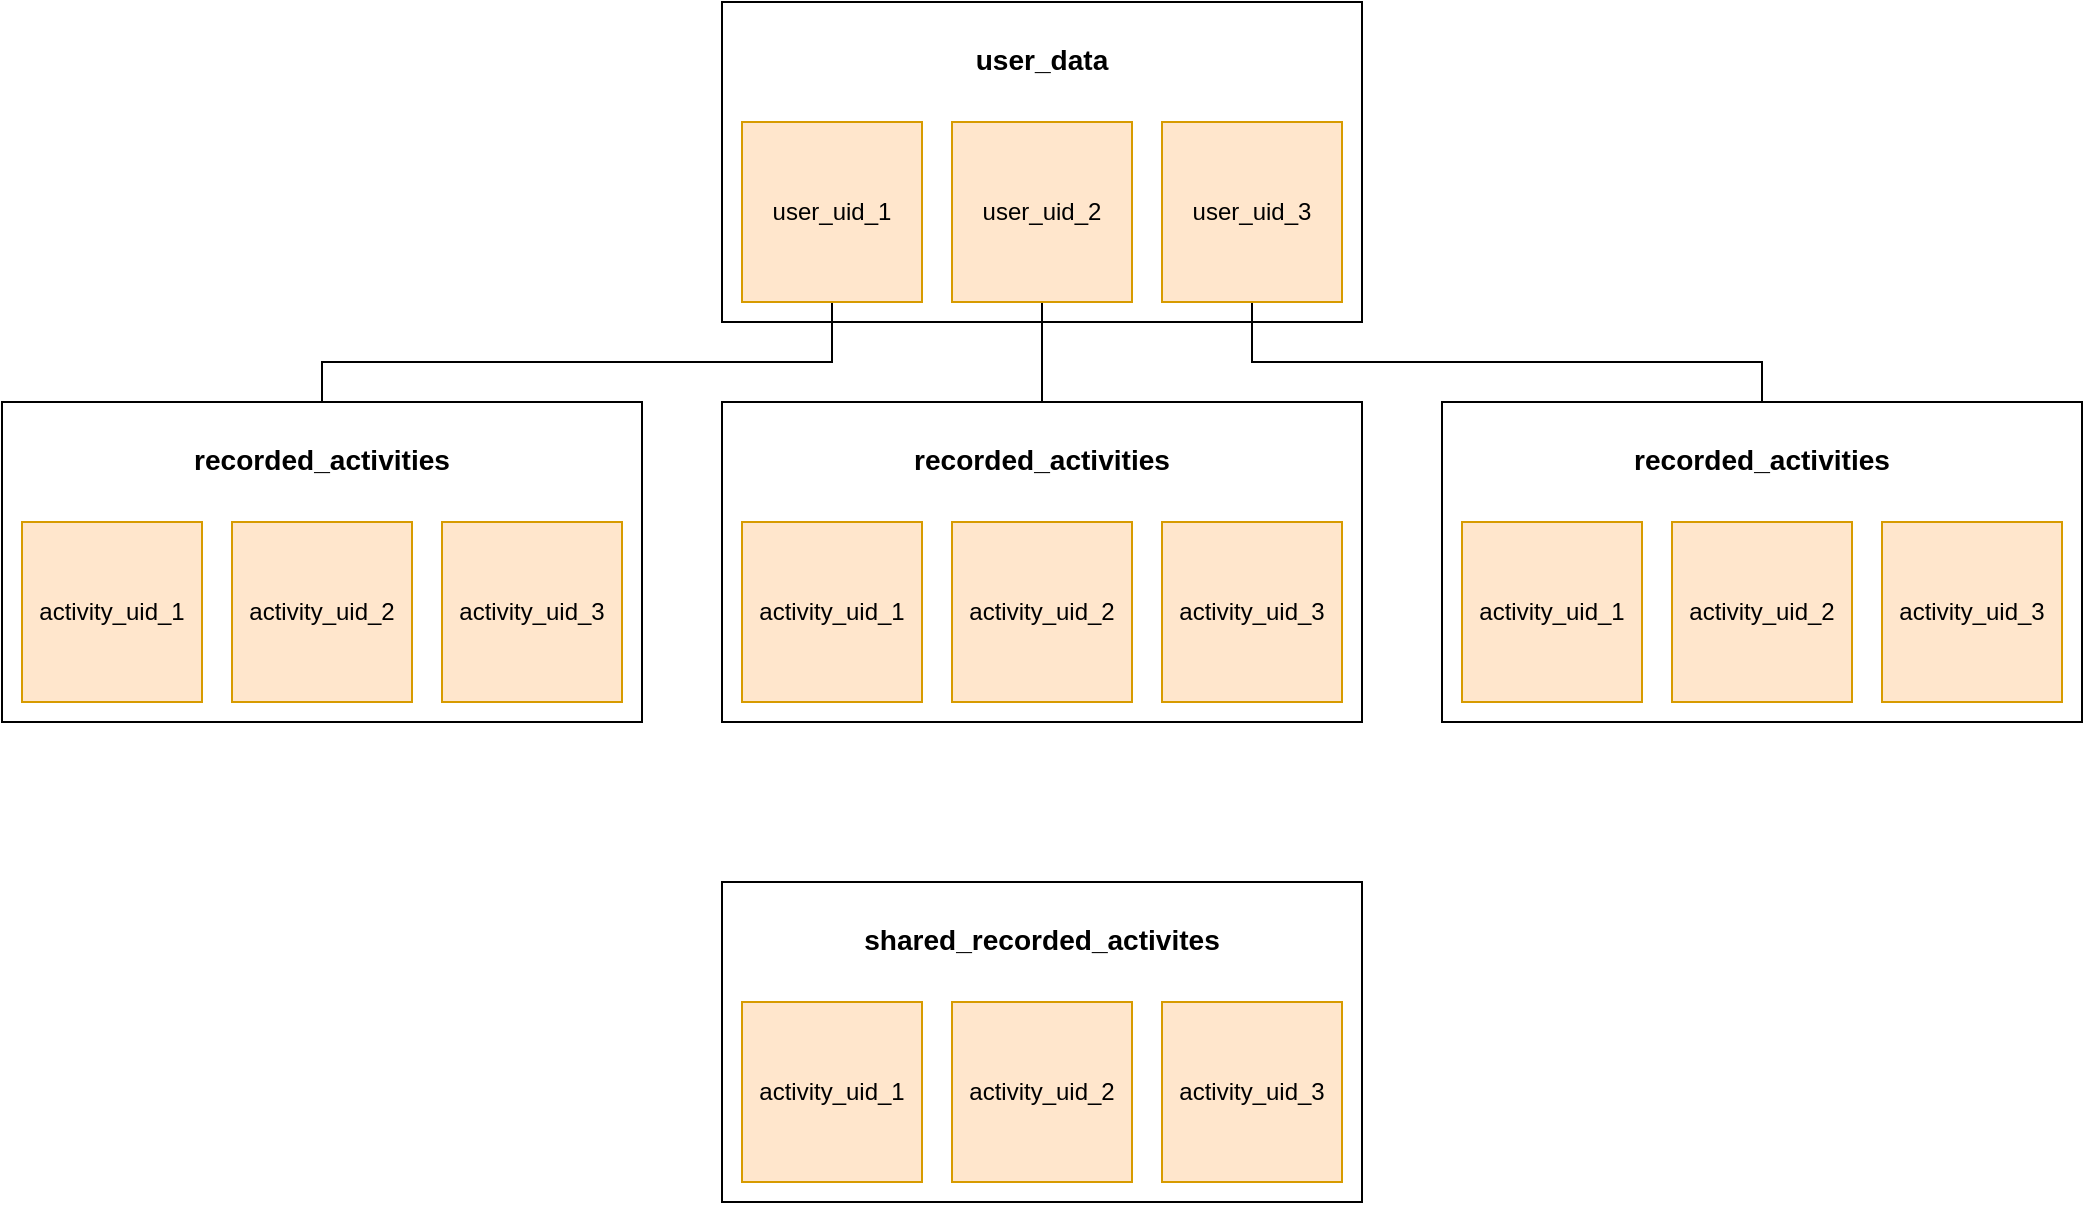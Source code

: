 <mxfile version="21.6.6" type="device">
  <diagram name="Page-1" id="19d8dcba-68ad-dc05-1034-9cf7b2a963f6">
    <mxGraphModel dx="1468" dy="978" grid="1" gridSize="10" guides="1" tooltips="1" connect="1" arrows="1" fold="1" page="1" pageScale="1" pageWidth="1100" pageHeight="850" background="none" math="0" shadow="0">
      <root>
        <mxCell id="0" />
        <mxCell id="1" parent="0" />
        <mxCell id="hw1JPf4YJ8zt00UGx7W_-4" value="&lt;p style=&quot;line-height: 100%;&quot;&gt;&lt;/p&gt;&lt;h3&gt;user_data&lt;/h3&gt;&lt;p&gt;&lt;/p&gt;" style="rounded=0;whiteSpace=wrap;html=1;fontStyle=0;align=center;labelPosition=center;verticalLabelPosition=middle;verticalAlign=top;" vertex="1" parent="1">
          <mxGeometry x="380" y="80" width="320" height="160" as="geometry" />
        </mxCell>
        <mxCell id="hw1JPf4YJ8zt00UGx7W_-59" style="edgeStyle=orthogonalEdgeStyle;rounded=0;orthogonalLoop=1;jettySize=auto;html=1;endArrow=none;endFill=0;" edge="1" parent="1" source="hw1JPf4YJ8zt00UGx7W_-2" target="hw1JPf4YJ8zt00UGx7W_-38">
          <mxGeometry relative="1" as="geometry">
            <Array as="points">
              <mxPoint x="435" y="260" />
              <mxPoint x="180" y="260" />
            </Array>
          </mxGeometry>
        </mxCell>
        <mxCell id="hw1JPf4YJ8zt00UGx7W_-2" value="user_uid_1" style="whiteSpace=wrap;html=1;aspect=fixed;labelBackgroundColor=none;labelBorderColor=none;fillColor=#ffe6cc;strokeColor=#d79b00;" vertex="1" parent="1">
          <mxGeometry x="390" y="140" width="90" height="90" as="geometry" />
        </mxCell>
        <mxCell id="hw1JPf4YJ8zt00UGx7W_-63" style="edgeStyle=orthogonalEdgeStyle;rounded=0;orthogonalLoop=1;jettySize=auto;html=1;endArrow=none;endFill=0;" edge="1" parent="1" source="hw1JPf4YJ8zt00UGx7W_-5" target="hw1JPf4YJ8zt00UGx7W_-50">
          <mxGeometry relative="1" as="geometry" />
        </mxCell>
        <mxCell id="hw1JPf4YJ8zt00UGx7W_-5" value="user_uid_2" style="whiteSpace=wrap;html=1;aspect=fixed;labelBackgroundColor=none;labelBorderColor=none;fillColor=#ffe6cc;strokeColor=#d79b00;" vertex="1" parent="1">
          <mxGeometry x="495" y="140" width="90" height="90" as="geometry" />
        </mxCell>
        <mxCell id="hw1JPf4YJ8zt00UGx7W_-64" style="edgeStyle=orthogonalEdgeStyle;rounded=0;orthogonalLoop=1;jettySize=auto;html=1;endArrow=none;endFill=0;" edge="1" parent="1" source="hw1JPf4YJ8zt00UGx7W_-6" target="hw1JPf4YJ8zt00UGx7W_-54">
          <mxGeometry relative="1" as="geometry">
            <Array as="points">
              <mxPoint x="645" y="260" />
              <mxPoint x="900" y="260" />
            </Array>
          </mxGeometry>
        </mxCell>
        <mxCell id="hw1JPf4YJ8zt00UGx7W_-6" value="user_uid_3" style="whiteSpace=wrap;html=1;aspect=fixed;labelBackgroundColor=none;labelBorderColor=none;fillColor=#ffe6cc;strokeColor=#d79b00;" vertex="1" parent="1">
          <mxGeometry x="600" y="140" width="90" height="90" as="geometry" />
        </mxCell>
        <mxCell id="hw1JPf4YJ8zt00UGx7W_-38" value="&lt;p style=&quot;line-height: 100%;&quot;&gt;&lt;/p&gt;&lt;h3&gt;recorded_activities&lt;/h3&gt;&lt;p&gt;&lt;/p&gt;" style="rounded=0;whiteSpace=wrap;html=1;fontStyle=0;align=center;labelPosition=center;verticalLabelPosition=middle;verticalAlign=top;" vertex="1" parent="1">
          <mxGeometry x="20" y="280" width="320" height="160" as="geometry" />
        </mxCell>
        <mxCell id="hw1JPf4YJ8zt00UGx7W_-39" value="activity_uid_1" style="whiteSpace=wrap;html=1;aspect=fixed;labelBackgroundColor=none;labelBorderColor=none;fillColor=#ffe6cc;strokeColor=#d79b00;" vertex="1" parent="1">
          <mxGeometry x="30" y="340" width="90" height="90" as="geometry" />
        </mxCell>
        <mxCell id="hw1JPf4YJ8zt00UGx7W_-40" value="activity_uid_2" style="whiteSpace=wrap;html=1;aspect=fixed;labelBackgroundColor=none;labelBorderColor=none;fillColor=#ffe6cc;strokeColor=#d79b00;" vertex="1" parent="1">
          <mxGeometry x="135" y="340" width="90" height="90" as="geometry" />
        </mxCell>
        <mxCell id="hw1JPf4YJ8zt00UGx7W_-41" value="activity_uid_3" style="whiteSpace=wrap;html=1;aspect=fixed;labelBackgroundColor=none;labelBorderColor=none;fillColor=#ffe6cc;strokeColor=#d79b00;" vertex="1" parent="1">
          <mxGeometry x="240" y="340" width="90" height="90" as="geometry" />
        </mxCell>
        <mxCell id="hw1JPf4YJ8zt00UGx7W_-50" value="&lt;p style=&quot;line-height: 100%;&quot;&gt;&lt;/p&gt;&lt;h3&gt;recorded_activities&lt;/h3&gt;&lt;p&gt;&lt;/p&gt;" style="rounded=0;whiteSpace=wrap;html=1;fontStyle=0;align=center;labelPosition=center;verticalLabelPosition=middle;verticalAlign=top;" vertex="1" parent="1">
          <mxGeometry x="380" y="280" width="320" height="160" as="geometry" />
        </mxCell>
        <mxCell id="hw1JPf4YJ8zt00UGx7W_-51" value="activity_uid_1" style="whiteSpace=wrap;html=1;aspect=fixed;labelBackgroundColor=none;labelBorderColor=none;fillColor=#ffe6cc;strokeColor=#d79b00;" vertex="1" parent="1">
          <mxGeometry x="390" y="340" width="90" height="90" as="geometry" />
        </mxCell>
        <mxCell id="hw1JPf4YJ8zt00UGx7W_-52" value="activity_uid_2" style="whiteSpace=wrap;html=1;aspect=fixed;labelBackgroundColor=none;labelBorderColor=none;fillColor=#ffe6cc;strokeColor=#d79b00;" vertex="1" parent="1">
          <mxGeometry x="495" y="340" width="90" height="90" as="geometry" />
        </mxCell>
        <mxCell id="hw1JPf4YJ8zt00UGx7W_-53" value="activity_uid_3" style="whiteSpace=wrap;html=1;aspect=fixed;labelBackgroundColor=none;labelBorderColor=none;fillColor=#ffe6cc;strokeColor=#d79b00;" vertex="1" parent="1">
          <mxGeometry x="600" y="340" width="90" height="90" as="geometry" />
        </mxCell>
        <mxCell id="hw1JPf4YJ8zt00UGx7W_-54" value="&lt;p style=&quot;line-height: 100%;&quot;&gt;&lt;/p&gt;&lt;h3&gt;recorded_activities&lt;/h3&gt;&lt;p&gt;&lt;/p&gt;" style="rounded=0;whiteSpace=wrap;html=1;fontStyle=0;align=center;labelPosition=center;verticalLabelPosition=middle;verticalAlign=top;" vertex="1" parent="1">
          <mxGeometry x="740" y="280" width="320" height="160" as="geometry" />
        </mxCell>
        <mxCell id="hw1JPf4YJ8zt00UGx7W_-55" value="activity_uid_1" style="whiteSpace=wrap;html=1;aspect=fixed;labelBackgroundColor=none;labelBorderColor=none;fillColor=#ffe6cc;strokeColor=#d79b00;" vertex="1" parent="1">
          <mxGeometry x="750" y="340" width="90" height="90" as="geometry" />
        </mxCell>
        <mxCell id="hw1JPf4YJ8zt00UGx7W_-56" value="activity_uid_2" style="whiteSpace=wrap;html=1;aspect=fixed;labelBackgroundColor=none;labelBorderColor=none;fillColor=#ffe6cc;strokeColor=#d79b00;" vertex="1" parent="1">
          <mxGeometry x="855" y="340" width="90" height="90" as="geometry" />
        </mxCell>
        <mxCell id="hw1JPf4YJ8zt00UGx7W_-57" value="activity_uid_3" style="whiteSpace=wrap;html=1;aspect=fixed;labelBackgroundColor=none;labelBorderColor=none;fillColor=#ffe6cc;strokeColor=#d79b00;" vertex="1" parent="1">
          <mxGeometry x="960" y="340" width="90" height="90" as="geometry" />
        </mxCell>
        <mxCell id="hw1JPf4YJ8zt00UGx7W_-65" value="&lt;p style=&quot;line-height: 100%;&quot;&gt;&lt;/p&gt;&lt;h3&gt;shared_recorded_activites&lt;/h3&gt;&lt;p&gt;&lt;/p&gt;" style="rounded=0;whiteSpace=wrap;html=1;fontStyle=0;align=center;labelPosition=center;verticalLabelPosition=middle;verticalAlign=top;" vertex="1" parent="1">
          <mxGeometry x="380" y="520" width="320" height="160" as="geometry" />
        </mxCell>
        <mxCell id="hw1JPf4YJ8zt00UGx7W_-66" value="activity_uid_1" style="whiteSpace=wrap;html=1;aspect=fixed;labelBackgroundColor=none;labelBorderColor=none;fillColor=#ffe6cc;strokeColor=#d79b00;" vertex="1" parent="1">
          <mxGeometry x="390" y="580" width="90" height="90" as="geometry" />
        </mxCell>
        <mxCell id="hw1JPf4YJ8zt00UGx7W_-67" value="activity_uid_2" style="whiteSpace=wrap;html=1;aspect=fixed;labelBackgroundColor=none;labelBorderColor=none;fillColor=#ffe6cc;strokeColor=#d79b00;" vertex="1" parent="1">
          <mxGeometry x="495" y="580" width="90" height="90" as="geometry" />
        </mxCell>
        <mxCell id="hw1JPf4YJ8zt00UGx7W_-68" value="activity_uid_3" style="whiteSpace=wrap;html=1;aspect=fixed;labelBackgroundColor=none;labelBorderColor=none;fillColor=#ffe6cc;strokeColor=#d79b00;" vertex="1" parent="1">
          <mxGeometry x="600" y="580" width="90" height="90" as="geometry" />
        </mxCell>
      </root>
    </mxGraphModel>
  </diagram>
</mxfile>
